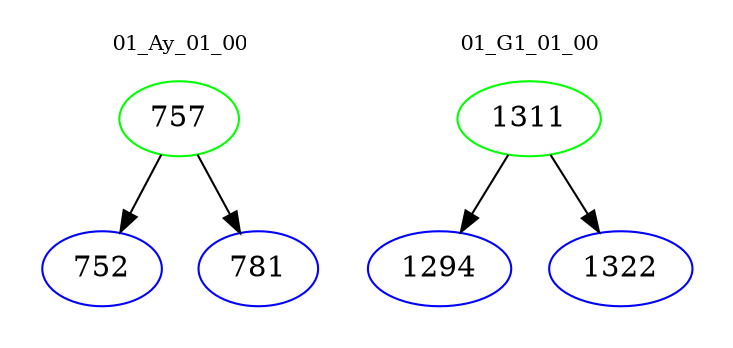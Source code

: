 digraph{
subgraph cluster_0 {
color = white
label = "01_Ay_01_00";
fontsize=10;
T0_757 [label="757", color="green"]
T0_757 -> T0_752 [color="black"]
T0_752 [label="752", color="blue"]
T0_757 -> T0_781 [color="black"]
T0_781 [label="781", color="blue"]
}
subgraph cluster_1 {
color = white
label = "01_G1_01_00";
fontsize=10;
T1_1311 [label="1311", color="green"]
T1_1311 -> T1_1294 [color="black"]
T1_1294 [label="1294", color="blue"]
T1_1311 -> T1_1322 [color="black"]
T1_1322 [label="1322", color="blue"]
}
}
